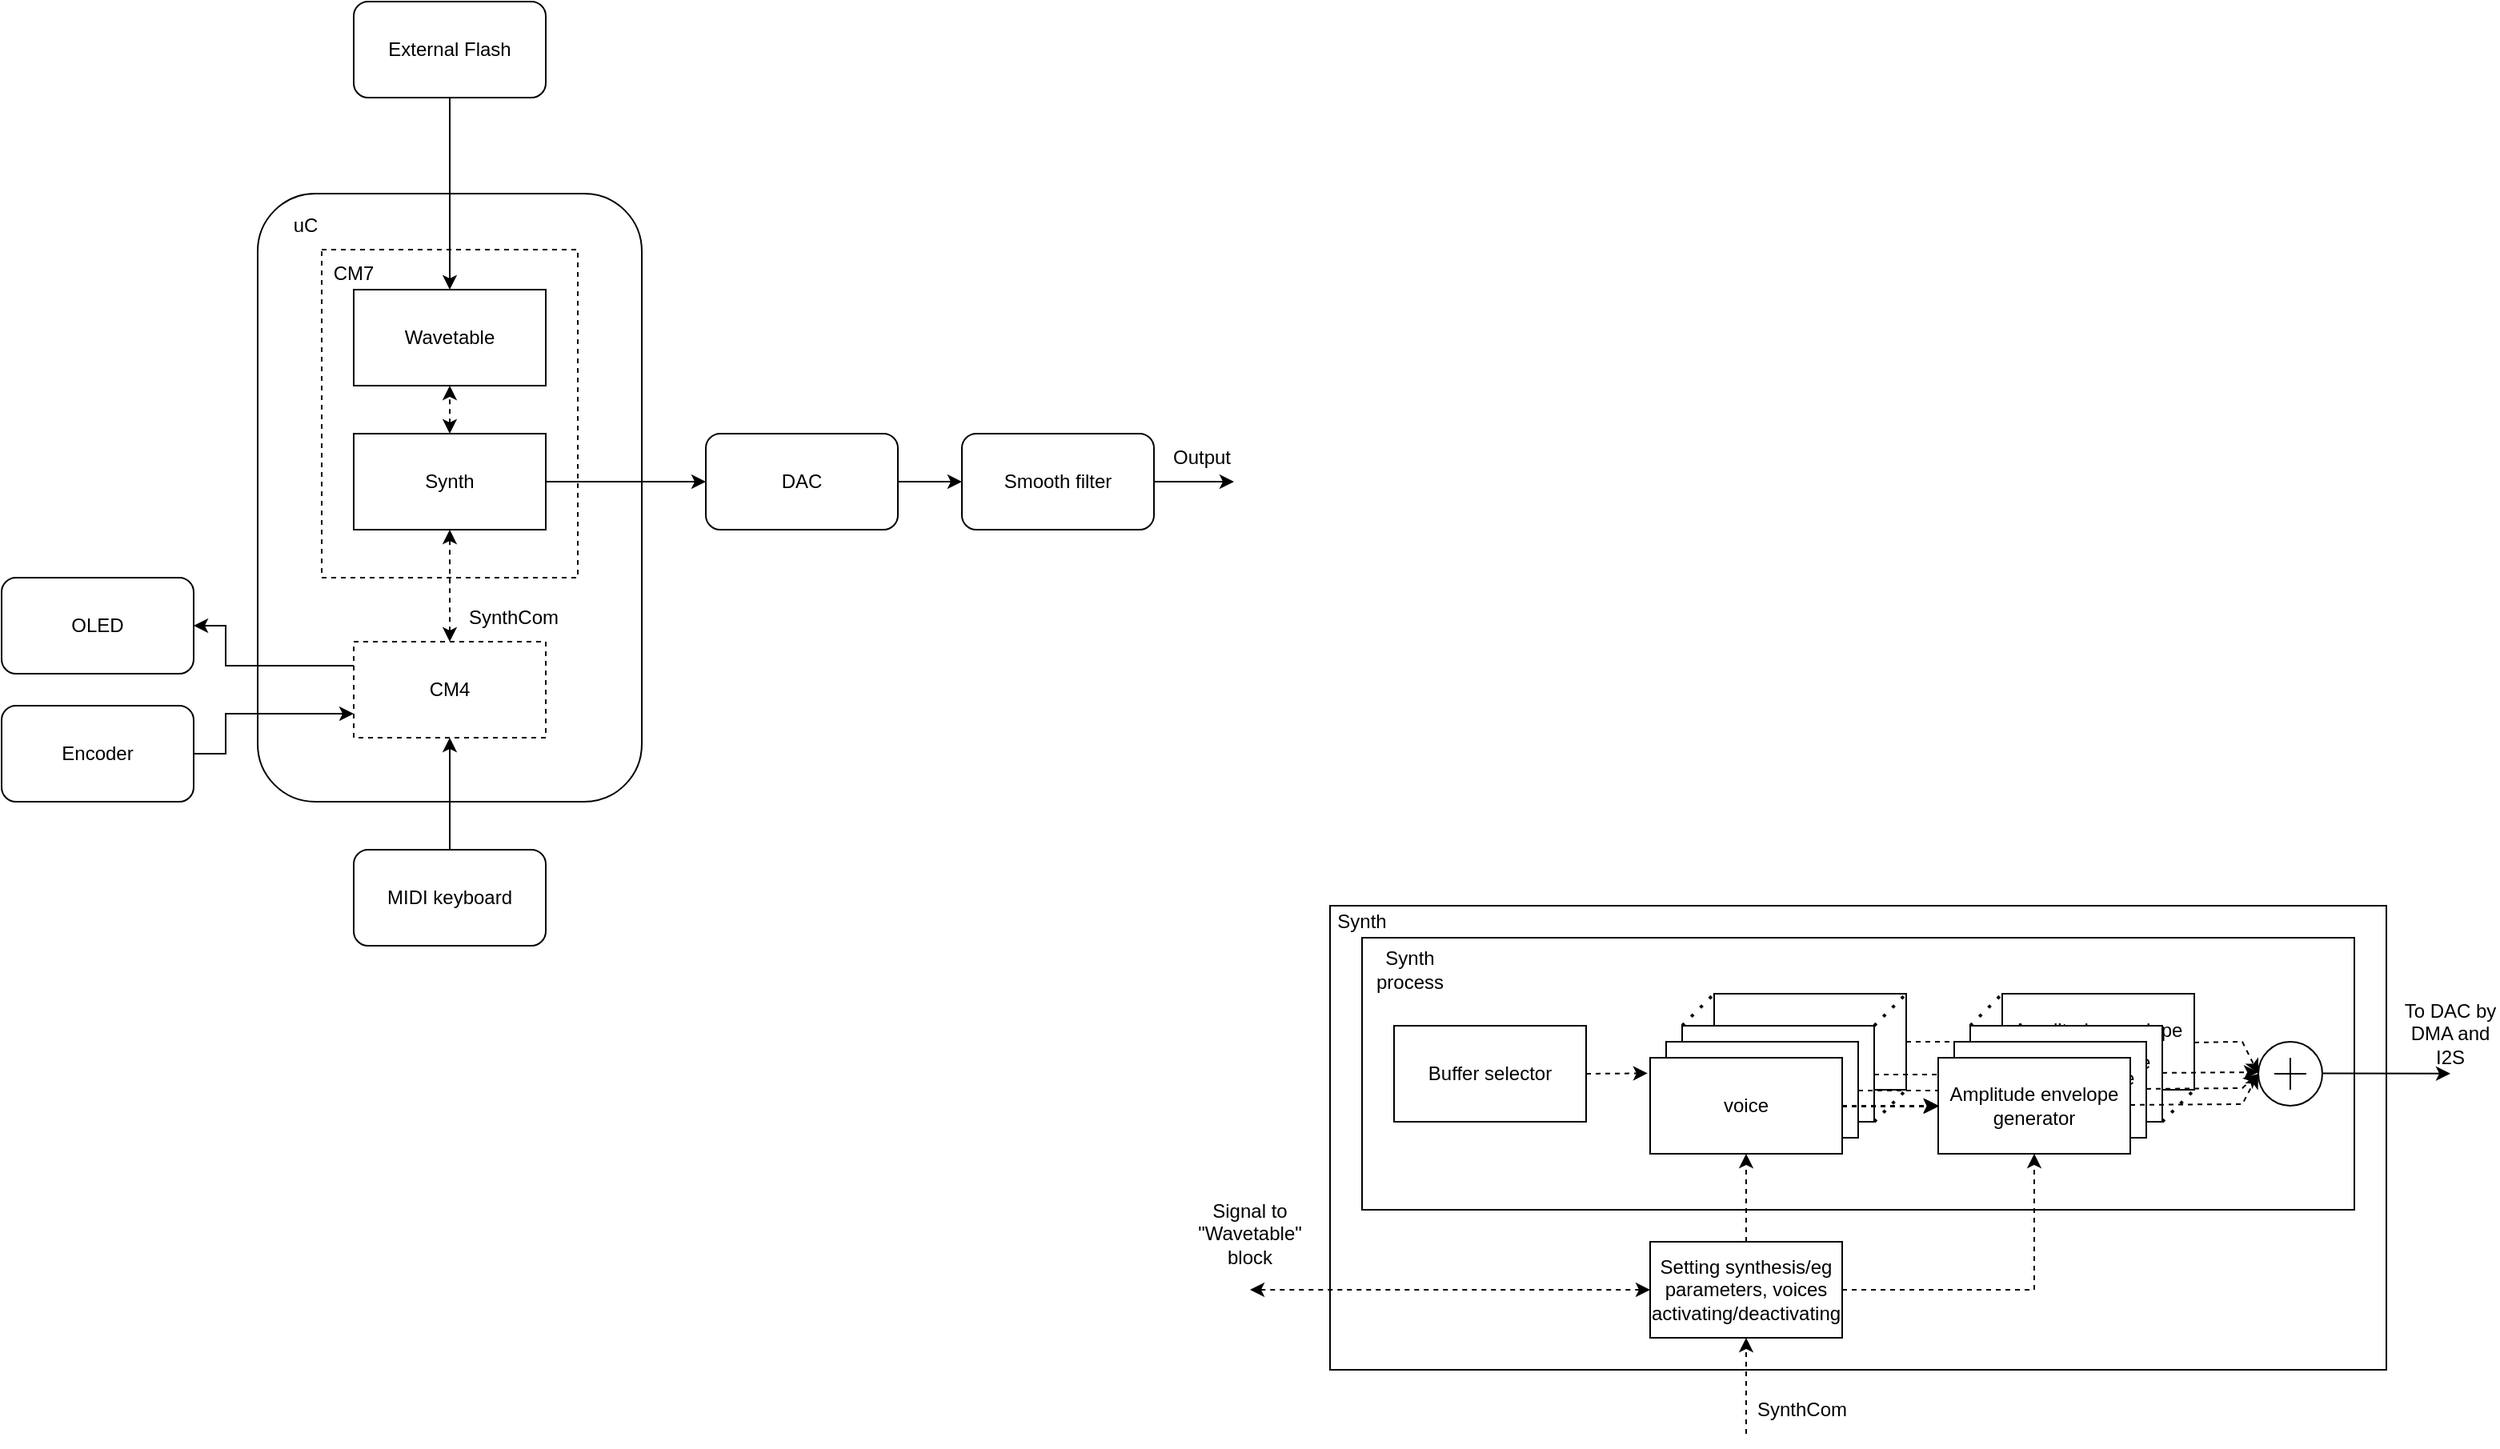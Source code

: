 <mxfile version="16.0.3" type="github">
  <diagram id="5cSsOeWGvjAQ2Ak-Ryve" name="Page-1">
    <mxGraphModel dx="1585" dy="868" grid="1" gridSize="10" guides="1" tooltips="1" connect="1" arrows="1" fold="1" page="1" pageScale="1" pageWidth="1654" pageHeight="1169" math="0" shadow="0">
      <root>
        <mxCell id="0" />
        <mxCell id="1" parent="0" />
        <mxCell id="fs4cdyZ-lPKIgxJvVlQ3-1" value="" style="rounded=0;whiteSpace=wrap;html=1;" parent="1" vertex="1">
          <mxGeometry x="870" y="605" width="660" height="290" as="geometry" />
        </mxCell>
        <mxCell id="fs4cdyZ-lPKIgxJvVlQ3-2" value="MIDI keyboard" style="rounded=1;whiteSpace=wrap;html=1;" parent="1" vertex="1">
          <mxGeometry x="260" y="570" width="120" height="60" as="geometry" />
        </mxCell>
        <mxCell id="fs4cdyZ-lPKIgxJvVlQ3-3" value="" style="rounded=1;whiteSpace=wrap;html=1;glass=0;sketch=0;shadow=0;" parent="1" vertex="1">
          <mxGeometry x="200" y="160" width="240" height="380" as="geometry" />
        </mxCell>
        <mxCell id="fs4cdyZ-lPKIgxJvVlQ3-4" value="uC" style="text;html=1;strokeColor=none;fillColor=none;align=center;verticalAlign=middle;whiteSpace=wrap;rounded=0;" parent="1" vertex="1">
          <mxGeometry x="200" y="165" width="60" height="30" as="geometry" />
        </mxCell>
        <mxCell id="fs4cdyZ-lPKIgxJvVlQ3-5" value="" style="rounded=0;whiteSpace=wrap;html=1;dashed=1;" parent="1" vertex="1">
          <mxGeometry x="260" y="440" width="120" height="60" as="geometry" />
        </mxCell>
        <mxCell id="fs4cdyZ-lPKIgxJvVlQ3-6" value="" style="rounded=0;whiteSpace=wrap;html=1;dashed=1;" parent="1" vertex="1">
          <mxGeometry x="240" y="195" width="160" height="205" as="geometry" />
        </mxCell>
        <mxCell id="fs4cdyZ-lPKIgxJvVlQ3-7" value="CM7" style="text;html=1;strokeColor=none;fillColor=none;align=center;verticalAlign=middle;whiteSpace=wrap;rounded=0;dashed=1;" parent="1" vertex="1">
          <mxGeometry x="230" y="195" width="60" height="30" as="geometry" />
        </mxCell>
        <mxCell id="fs4cdyZ-lPKIgxJvVlQ3-8" value="CM4" style="text;html=1;strokeColor=none;fillColor=none;align=center;verticalAlign=middle;whiteSpace=wrap;rounded=0;dashed=1;" parent="1" vertex="1">
          <mxGeometry x="290" y="455" width="60" height="30" as="geometry" />
        </mxCell>
        <mxCell id="fs4cdyZ-lPKIgxJvVlQ3-9" value="" style="endArrow=classic;startArrow=classic;html=1;rounded=0;entryX=0.5;entryY=1;entryDx=0;entryDy=0;dashed=1;" parent="1" target="fs4cdyZ-lPKIgxJvVlQ3-11" edge="1">
          <mxGeometry width="50" height="50" relative="1" as="geometry">
            <mxPoint x="320" y="440" as="sourcePoint" />
            <mxPoint x="390" y="380" as="targetPoint" />
          </mxGeometry>
        </mxCell>
        <mxCell id="fs4cdyZ-lPKIgxJvVlQ3-10" value="SynthCom" style="text;html=1;strokeColor=none;fillColor=none;align=center;verticalAlign=middle;whiteSpace=wrap;rounded=0;dashed=1;" parent="1" vertex="1">
          <mxGeometry x="330" y="410" width="60" height="30" as="geometry" />
        </mxCell>
        <mxCell id="fs4cdyZ-lPKIgxJvVlQ3-11" value="Synth" style="rounded=0;whiteSpace=wrap;html=1;" parent="1" vertex="1">
          <mxGeometry x="260" y="310" width="120" height="60" as="geometry" />
        </mxCell>
        <mxCell id="fs4cdyZ-lPKIgxJvVlQ3-12" value="" style="endArrow=classic;html=1;rounded=0;exitX=0.5;exitY=0;exitDx=0;exitDy=0;entryX=0.5;entryY=1;entryDx=0;entryDy=0;" parent="1" source="fs4cdyZ-lPKIgxJvVlQ3-2" target="fs4cdyZ-lPKIgxJvVlQ3-5" edge="1">
          <mxGeometry width="50" height="50" relative="1" as="geometry">
            <mxPoint x="380" y="490" as="sourcePoint" />
            <mxPoint x="430" y="440" as="targetPoint" />
          </mxGeometry>
        </mxCell>
        <mxCell id="fs4cdyZ-lPKIgxJvVlQ3-13" value="OLED" style="rounded=1;whiteSpace=wrap;html=1;" parent="1" vertex="1">
          <mxGeometry x="40" y="400" width="120" height="60" as="geometry" />
        </mxCell>
        <mxCell id="fs4cdyZ-lPKIgxJvVlQ3-14" value="Encoder" style="rounded=1;whiteSpace=wrap;html=1;" parent="1" vertex="1">
          <mxGeometry x="40" y="480" width="120" height="60" as="geometry" />
        </mxCell>
        <mxCell id="fs4cdyZ-lPKIgxJvVlQ3-15" value="" style="endArrow=classic;html=1;rounded=0;exitX=0;exitY=0.25;exitDx=0;exitDy=0;entryX=1;entryY=0.5;entryDx=0;entryDy=0;" parent="1" source="fs4cdyZ-lPKIgxJvVlQ3-5" target="fs4cdyZ-lPKIgxJvVlQ3-13" edge="1">
          <mxGeometry width="50" height="50" relative="1" as="geometry">
            <mxPoint x="230" y="480" as="sourcePoint" />
            <mxPoint x="190" y="475" as="targetPoint" />
            <Array as="points">
              <mxPoint x="180" y="455" />
              <mxPoint x="180" y="450" />
              <mxPoint x="180" y="430" />
            </Array>
          </mxGeometry>
        </mxCell>
        <mxCell id="fs4cdyZ-lPKIgxJvVlQ3-16" value="" style="endArrow=classic;html=1;rounded=0;exitX=1;exitY=0.5;exitDx=0;exitDy=0;entryX=0;entryY=0.75;entryDx=0;entryDy=0;" parent="1" source="fs4cdyZ-lPKIgxJvVlQ3-14" target="fs4cdyZ-lPKIgxJvVlQ3-5" edge="1">
          <mxGeometry width="50" height="50" relative="1" as="geometry">
            <mxPoint x="230" y="480" as="sourcePoint" />
            <mxPoint x="220" y="540" as="targetPoint" />
            <Array as="points">
              <mxPoint x="180" y="510" />
              <mxPoint x="180" y="485" />
            </Array>
          </mxGeometry>
        </mxCell>
        <mxCell id="fs4cdyZ-lPKIgxJvVlQ3-17" value="DAC" style="rounded=1;whiteSpace=wrap;html=1;" parent="1" vertex="1">
          <mxGeometry x="480" y="310" width="120" height="60" as="geometry" />
        </mxCell>
        <mxCell id="fs4cdyZ-lPKIgxJvVlQ3-18" value="" style="endArrow=classic;html=1;rounded=0;exitX=1;exitY=0.5;exitDx=0;exitDy=0;" parent="1" source="fs4cdyZ-lPKIgxJvVlQ3-11" edge="1">
          <mxGeometry width="50" height="50" relative="1" as="geometry">
            <mxPoint x="410" y="340" as="sourcePoint" />
            <mxPoint x="480" y="340" as="targetPoint" />
          </mxGeometry>
        </mxCell>
        <mxCell id="fs4cdyZ-lPKIgxJvVlQ3-19" value="Smooth filter" style="rounded=1;whiteSpace=wrap;html=1;" parent="1" vertex="1">
          <mxGeometry x="640" y="310" width="120" height="60" as="geometry" />
        </mxCell>
        <mxCell id="fs4cdyZ-lPKIgxJvVlQ3-20" value="" style="endArrow=classic;html=1;rounded=0;exitX=1;exitY=0.5;exitDx=0;exitDy=0;entryX=0;entryY=0.5;entryDx=0;entryDy=0;" parent="1" source="fs4cdyZ-lPKIgxJvVlQ3-17" target="fs4cdyZ-lPKIgxJvVlQ3-19" edge="1">
          <mxGeometry width="50" height="50" relative="1" as="geometry">
            <mxPoint x="490" y="370" as="sourcePoint" />
            <mxPoint x="540" y="320" as="targetPoint" />
          </mxGeometry>
        </mxCell>
        <mxCell id="fs4cdyZ-lPKIgxJvVlQ3-21" value="" style="endArrow=classic;html=1;rounded=0;exitX=1;exitY=0.5;exitDx=0;exitDy=0;" parent="1" source="fs4cdyZ-lPKIgxJvVlQ3-19" edge="1">
          <mxGeometry width="50" height="50" relative="1" as="geometry">
            <mxPoint x="810" y="340" as="sourcePoint" />
            <mxPoint x="810" y="340" as="targetPoint" />
          </mxGeometry>
        </mxCell>
        <mxCell id="fs4cdyZ-lPKIgxJvVlQ3-22" value="Output" style="text;html=1;strokeColor=none;fillColor=none;align=center;verticalAlign=middle;whiteSpace=wrap;rounded=0;" parent="1" vertex="1">
          <mxGeometry x="760" y="310" width="60" height="30" as="geometry" />
        </mxCell>
        <mxCell id="fs4cdyZ-lPKIgxJvVlQ3-23" value="External Flash" style="rounded=1;whiteSpace=wrap;html=1;" parent="1" vertex="1">
          <mxGeometry x="260" y="40" width="120" height="60" as="geometry" />
        </mxCell>
        <mxCell id="fs4cdyZ-lPKIgxJvVlQ3-24" value="" style="endArrow=classic;html=1;rounded=0;exitX=0.5;exitY=1;exitDx=0;exitDy=0;entryX=0.5;entryY=0;entryDx=0;entryDy=0;" parent="1" source="fs4cdyZ-lPKIgxJvVlQ3-23" target="fs4cdyZ-lPKIgxJvVlQ3-25" edge="1">
          <mxGeometry width="50" height="50" relative="1" as="geometry">
            <mxPoint x="360" y="180" as="sourcePoint" />
            <mxPoint x="310" y="120" as="targetPoint" />
          </mxGeometry>
        </mxCell>
        <mxCell id="fs4cdyZ-lPKIgxJvVlQ3-25" value="Wavetable" style="rounded=0;whiteSpace=wrap;html=1;" parent="1" vertex="1">
          <mxGeometry x="260" y="220" width="120" height="60" as="geometry" />
        </mxCell>
        <mxCell id="fs4cdyZ-lPKIgxJvVlQ3-26" value="" style="endArrow=classic;startArrow=classic;html=1;rounded=0;exitX=0.5;exitY=0;exitDx=0;exitDy=0;entryX=0.5;entryY=1;entryDx=0;entryDy=0;dashed=1;" parent="1" source="fs4cdyZ-lPKIgxJvVlQ3-11" target="fs4cdyZ-lPKIgxJvVlQ3-25" edge="1">
          <mxGeometry width="50" height="50" relative="1" as="geometry">
            <mxPoint x="350" y="260" as="sourcePoint" />
            <mxPoint x="400" y="210" as="targetPoint" />
          </mxGeometry>
        </mxCell>
        <mxCell id="fs4cdyZ-lPKIgxJvVlQ3-27" value="Synth" style="text;html=1;strokeColor=none;fillColor=none;align=center;verticalAlign=middle;whiteSpace=wrap;rounded=0;" parent="1" vertex="1">
          <mxGeometry x="860" y="600" width="60" height="30" as="geometry" />
        </mxCell>
        <mxCell id="fs4cdyZ-lPKIgxJvVlQ3-28" value="Setting synthesis/eg parameters, voices activating/deactivating" style="rounded=0;whiteSpace=wrap;html=1;" parent="1" vertex="1">
          <mxGeometry x="1070" y="815" width="120" height="60" as="geometry" />
        </mxCell>
        <mxCell id="fs4cdyZ-lPKIgxJvVlQ3-29" value="" style="endArrow=classic;startArrow=none;html=1;rounded=0;entryX=0.5;entryY=1;entryDx=0;entryDy=0;startFill=0;dashed=1;" parent="1" target="fs4cdyZ-lPKIgxJvVlQ3-28" edge="1">
          <mxGeometry width="50" height="50" relative="1" as="geometry">
            <mxPoint x="1130" y="935" as="sourcePoint" />
            <mxPoint x="1010" y="905" as="targetPoint" />
          </mxGeometry>
        </mxCell>
        <mxCell id="fs4cdyZ-lPKIgxJvVlQ3-30" value="" style="rounded=0;whiteSpace=wrap;html=1;" parent="1" vertex="1">
          <mxGeometry x="890" y="625" width="620" height="170" as="geometry" />
        </mxCell>
        <mxCell id="fs4cdyZ-lPKIgxJvVlQ3-31" value="SynthCom" style="text;html=1;strokeColor=none;fillColor=none;align=center;verticalAlign=middle;whiteSpace=wrap;rounded=0;dashed=1;" parent="1" vertex="1">
          <mxGeometry x="1135" y="905" width="60" height="30" as="geometry" />
        </mxCell>
        <mxCell id="fs4cdyZ-lPKIgxJvVlQ3-32" value="" style="endArrow=classic;startArrow=classic;html=1;rounded=0;startFill=1;dashed=1;exitX=0;exitY=0.5;exitDx=0;exitDy=0;" parent="1" source="fs4cdyZ-lPKIgxJvVlQ3-28" edge="1">
          <mxGeometry width="50" height="50" relative="1" as="geometry">
            <mxPoint x="1000" y="945" as="sourcePoint" />
            <mxPoint x="820" y="845" as="targetPoint" />
          </mxGeometry>
        </mxCell>
        <mxCell id="fs4cdyZ-lPKIgxJvVlQ3-33" value="&#xa;&#xa;&lt;span style=&quot;color: rgb(0, 0, 0); font-family: helvetica; font-size: 12px; font-style: normal; font-weight: 400; letter-spacing: normal; text-align: center; text-indent: 0px; text-transform: none; word-spacing: 0px; background-color: rgb(248, 249, 250); display: inline; float: none;&quot;&gt;voice&lt;/span&gt;&#xa;&#xa;" style="rounded=0;whiteSpace=wrap;html=1;" parent="1" vertex="1">
          <mxGeometry x="1110" y="660" width="120" height="60" as="geometry" />
        </mxCell>
        <mxCell id="fs4cdyZ-lPKIgxJvVlQ3-34" value="" style="rounded=0;whiteSpace=wrap;html=1;" parent="1" vertex="1">
          <mxGeometry x="1090" y="680" width="120" height="60" as="geometry" />
        </mxCell>
        <mxCell id="fs4cdyZ-lPKIgxJvVlQ3-35" value="" style="rounded=0;whiteSpace=wrap;html=1;" parent="1" vertex="1">
          <mxGeometry x="1080" y="690" width="120" height="60" as="geometry" />
        </mxCell>
        <mxCell id="fs4cdyZ-lPKIgxJvVlQ3-36" value="" style="endArrow=none;dashed=1;html=1;dashPattern=1 3;strokeWidth=2;rounded=0;exitX=1;exitY=0;exitDx=0;exitDy=0;" parent="1" edge="1">
          <mxGeometry width="50" height="50" relative="1" as="geometry">
            <mxPoint x="1210" y="740" as="sourcePoint" />
            <mxPoint x="1230" y="720" as="targetPoint" />
            <Array as="points">
              <mxPoint x="1210" y="740" />
            </Array>
          </mxGeometry>
        </mxCell>
        <mxCell id="fs4cdyZ-lPKIgxJvVlQ3-37" value="" style="endArrow=none;dashed=1;html=1;dashPattern=1 3;strokeWidth=2;rounded=0;exitX=1;exitY=0;exitDx=0;exitDy=0;" parent="1" edge="1">
          <mxGeometry width="50" height="50" relative="1" as="geometry">
            <mxPoint x="1090" y="680" as="sourcePoint" />
            <mxPoint x="1110" y="660" as="targetPoint" />
          </mxGeometry>
        </mxCell>
        <mxCell id="fs4cdyZ-lPKIgxJvVlQ3-38" value="voice" style="rounded=0;whiteSpace=wrap;html=1;" parent="1" vertex="1">
          <mxGeometry x="1070" y="700" width="120" height="60" as="geometry" />
        </mxCell>
        <mxCell id="fs4cdyZ-lPKIgxJvVlQ3-39" value="" style="endArrow=none;dashed=1;html=1;dashPattern=1 3;strokeWidth=2;rounded=0;exitX=1;exitY=0;exitDx=0;exitDy=0;" parent="1" edge="1">
          <mxGeometry width="50" height="50" relative="1" as="geometry">
            <mxPoint x="1210" y="680" as="sourcePoint" />
            <mxPoint x="1230" y="660" as="targetPoint" />
            <Array as="points">
              <mxPoint x="1210" y="680" />
            </Array>
          </mxGeometry>
        </mxCell>
        <mxCell id="fs4cdyZ-lPKIgxJvVlQ3-40" value="Signal to &quot;Wavetable&quot; block" style="text;html=1;strokeColor=none;fillColor=none;align=center;verticalAlign=middle;whiteSpace=wrap;rounded=0;" parent="1" vertex="1">
          <mxGeometry x="790" y="795" width="60" height="30" as="geometry" />
        </mxCell>
        <mxCell id="fs4cdyZ-lPKIgxJvVlQ3-41" value="" style="endArrow=none;dashed=1;html=1;dashPattern=1 3;strokeWidth=2;rounded=0;exitX=1;exitY=0;exitDx=0;exitDy=0;" parent="1" edge="1">
          <mxGeometry width="50" height="50" relative="1" as="geometry">
            <mxPoint x="1270" y="680" as="sourcePoint" />
            <mxPoint x="1290" y="660" as="targetPoint" />
          </mxGeometry>
        </mxCell>
        <mxCell id="fs4cdyZ-lPKIgxJvVlQ3-42" value="" style="endArrow=none;dashed=1;html=1;dashPattern=1 3;strokeWidth=2;rounded=0;exitX=1;exitY=0;exitDx=0;exitDy=0;" parent="1" edge="1">
          <mxGeometry width="50" height="50" relative="1" as="geometry">
            <mxPoint x="1390" y="680" as="sourcePoint" />
            <mxPoint x="1410" y="660" as="targetPoint" />
          </mxGeometry>
        </mxCell>
        <mxCell id="fs4cdyZ-lPKIgxJvVlQ3-43" value="" style="endArrow=none;dashed=1;html=1;dashPattern=1 3;strokeWidth=2;rounded=0;exitX=1;exitY=0;exitDx=0;exitDy=0;" parent="1" edge="1">
          <mxGeometry width="50" height="50" relative="1" as="geometry">
            <mxPoint x="1390" y="740" as="sourcePoint" />
            <mxPoint x="1410" y="720" as="targetPoint" />
          </mxGeometry>
        </mxCell>
        <mxCell id="fs4cdyZ-lPKIgxJvVlQ3-44" value="" style="endArrow=classic;startArrow=none;html=1;rounded=0;entryX=0.5;entryY=1;entryDx=0;entryDy=0;startFill=0;dashed=1;exitX=0.5;exitY=0;exitDx=0;exitDy=0;" parent="1" source="fs4cdyZ-lPKIgxJvVlQ3-28" target="fs4cdyZ-lPKIgxJvVlQ3-38" edge="1">
          <mxGeometry width="50" height="50" relative="1" as="geometry">
            <mxPoint x="979.53" y="805" as="sourcePoint" />
            <mxPoint x="979.53" y="740" as="targetPoint" />
          </mxGeometry>
        </mxCell>
        <mxCell id="fs4cdyZ-lPKIgxJvVlQ3-45" value="" style="endArrow=classic;startArrow=none;html=1;rounded=0;startFill=0;dashed=1;exitX=1;exitY=0.5;exitDx=0;exitDy=0;" parent="1" edge="1">
          <mxGeometry width="50" height="50" relative="1" as="geometry">
            <mxPoint x="1230" y="690" as="sourcePoint" />
            <mxPoint x="1290" y="690" as="targetPoint" />
          </mxGeometry>
        </mxCell>
        <mxCell id="fs4cdyZ-lPKIgxJvVlQ3-46" value="Amplitude envelope generators" style="rounded=0;whiteSpace=wrap;html=1;" parent="1" vertex="1">
          <mxGeometry x="1290" y="660" width="120" height="60" as="geometry" />
        </mxCell>
        <mxCell id="fs4cdyZ-lPKIgxJvVlQ3-47" value="" style="endArrow=classic;startArrow=none;html=1;rounded=0;startFill=0;dashed=1;exitX=1;exitY=0.5;exitDx=0;exitDy=0;" parent="1" edge="1">
          <mxGeometry width="50" height="50" relative="1" as="geometry">
            <mxPoint x="1210" y="710.5" as="sourcePoint" />
            <mxPoint x="1270" y="710.5" as="targetPoint" />
          </mxGeometry>
        </mxCell>
        <mxCell id="fs4cdyZ-lPKIgxJvVlQ3-48" value="Amplitude envelope generators" style="rounded=0;whiteSpace=wrap;html=1;" parent="1" vertex="1">
          <mxGeometry x="1270" y="680" width="120" height="60" as="geometry" />
        </mxCell>
        <mxCell id="fs4cdyZ-lPKIgxJvVlQ3-49" value="" style="endArrow=classic;startArrow=none;html=1;rounded=0;startFill=0;dashed=1;exitX=1;exitY=0.5;exitDx=0;exitDy=0;" parent="1" edge="1">
          <mxGeometry width="50" height="50" relative="1" as="geometry">
            <mxPoint x="1200" y="720.5" as="sourcePoint" />
            <mxPoint x="1260" y="720.5" as="targetPoint" />
          </mxGeometry>
        </mxCell>
        <mxCell id="fs4cdyZ-lPKIgxJvVlQ3-50" value="Amplitude envelope generators" style="rounded=0;whiteSpace=wrap;html=1;" parent="1" vertex="1">
          <mxGeometry x="1260" y="690" width="120" height="60" as="geometry" />
        </mxCell>
        <mxCell id="fs4cdyZ-lPKIgxJvVlQ3-51" value="" style="endArrow=classic;startArrow=none;html=1;rounded=0;startFill=0;dashed=1;exitX=1;exitY=0.5;exitDx=0;exitDy=0;" parent="1" edge="1">
          <mxGeometry width="50" height="50" relative="1" as="geometry">
            <mxPoint x="1190" y="730.5" as="sourcePoint" />
            <mxPoint x="1250" y="730.5" as="targetPoint" />
          </mxGeometry>
        </mxCell>
        <mxCell id="fs4cdyZ-lPKIgxJvVlQ3-52" value="Amplitude envelope generator" style="rounded=0;whiteSpace=wrap;html=1;" parent="1" vertex="1">
          <mxGeometry x="1250" y="700" width="120" height="60" as="geometry" />
        </mxCell>
        <mxCell id="fs4cdyZ-lPKIgxJvVlQ3-53" value="" style="endArrow=classic;html=1;rounded=0;dashed=1;exitX=1;exitY=0.5;exitDx=0;exitDy=0;entryX=0.5;entryY=1;entryDx=0;entryDy=0;" parent="1" source="fs4cdyZ-lPKIgxJvVlQ3-28" target="fs4cdyZ-lPKIgxJvVlQ3-52" edge="1">
          <mxGeometry width="50" height="50" relative="1" as="geometry">
            <mxPoint x="1050" y="825" as="sourcePoint" />
            <mxPoint x="1100" y="775" as="targetPoint" />
            <Array as="points">
              <mxPoint x="1310" y="845" />
            </Array>
          </mxGeometry>
        </mxCell>
        <mxCell id="fs4cdyZ-lPKIgxJvVlQ3-54" value="Buffer selector" style="rounded=0;whiteSpace=wrap;html=1;shadow=0;glass=0;sketch=0;" parent="1" vertex="1">
          <mxGeometry x="910" y="680" width="120" height="60" as="geometry" />
        </mxCell>
        <mxCell id="fs4cdyZ-lPKIgxJvVlQ3-55" value="" style="endArrow=classic;html=1;rounded=0;dashed=1;exitX=1;exitY=0.5;exitDx=0;exitDy=0;entryX=-0.013;entryY=0.162;entryDx=0;entryDy=0;entryPerimeter=0;" parent="1" source="fs4cdyZ-lPKIgxJvVlQ3-54" target="fs4cdyZ-lPKIgxJvVlQ3-38" edge="1">
          <mxGeometry width="50" height="50" relative="1" as="geometry">
            <mxPoint x="1080" y="775" as="sourcePoint" />
            <mxPoint x="1130" y="725" as="targetPoint" />
          </mxGeometry>
        </mxCell>
        <mxCell id="fs4cdyZ-lPKIgxJvVlQ3-56" value="Synth process" style="text;html=1;strokeColor=none;fillColor=none;align=center;verticalAlign=middle;whiteSpace=wrap;rounded=0;" parent="1" vertex="1">
          <mxGeometry x="890" y="630" width="60" height="30" as="geometry" />
        </mxCell>
        <mxCell id="fs4cdyZ-lPKIgxJvVlQ3-57" value="" style="endArrow=classic;html=1;rounded=0;exitX=1;exitY=0.5;exitDx=0;exitDy=0;" parent="1" edge="1">
          <mxGeometry width="50" height="50" relative="1" as="geometry">
            <mxPoint x="1490" y="709.73" as="sourcePoint" />
            <mxPoint x="1570" y="709.93" as="targetPoint" />
          </mxGeometry>
        </mxCell>
        <mxCell id="fs4cdyZ-lPKIgxJvVlQ3-58" value="To DAC by DMA and I2S" style="text;html=1;strokeColor=none;fillColor=none;align=center;verticalAlign=middle;whiteSpace=wrap;rounded=0;shadow=0;glass=0;sketch=0;" parent="1" vertex="1">
          <mxGeometry x="1540" y="670" width="60" height="30" as="geometry" />
        </mxCell>
        <mxCell id="_vsaTvYPk_aq1BfGxIVg-1" value="" style="ellipse;whiteSpace=wrap;html=1;aspect=fixed;" vertex="1" parent="1">
          <mxGeometry x="1450" y="690" width="40" height="40" as="geometry" />
        </mxCell>
        <mxCell id="_vsaTvYPk_aq1BfGxIVg-2" value="" style="endArrow=none;html=1;rounded=0;" edge="1" parent="1">
          <mxGeometry width="50" height="50" relative="1" as="geometry">
            <mxPoint x="1470" y="720" as="sourcePoint" />
            <mxPoint x="1470" y="700" as="targetPoint" />
          </mxGeometry>
        </mxCell>
        <mxCell id="_vsaTvYPk_aq1BfGxIVg-3" value="" style="endArrow=none;html=1;rounded=0;" edge="1" parent="1">
          <mxGeometry width="50" height="50" relative="1" as="geometry">
            <mxPoint x="1460" y="710" as="sourcePoint" />
            <mxPoint x="1480" y="710" as="targetPoint" />
          </mxGeometry>
        </mxCell>
        <mxCell id="_vsaTvYPk_aq1BfGxIVg-4" value="" style="endArrow=classic;startArrow=none;html=1;rounded=0;startFill=0;dashed=1;exitX=1;exitY=0.5;exitDx=0;exitDy=0;" edge="1" parent="1">
          <mxGeometry width="50" height="50" relative="1" as="geometry">
            <mxPoint x="1190" y="730" as="sourcePoint" />
            <mxPoint x="1250" y="730" as="targetPoint" />
          </mxGeometry>
        </mxCell>
        <mxCell id="_vsaTvYPk_aq1BfGxIVg-5" value="" style="endArrow=classic;startArrow=none;html=1;rounded=0;startFill=0;dashed=1;exitX=1;exitY=0.5;exitDx=0;exitDy=0;" edge="1" parent="1">
          <mxGeometry width="50" height="50" relative="1" as="geometry">
            <mxPoint x="1190" y="730" as="sourcePoint" />
            <mxPoint x="1250" y="730" as="targetPoint" />
          </mxGeometry>
        </mxCell>
        <mxCell id="_vsaTvYPk_aq1BfGxIVg-6" value="" style="endArrow=classic;startArrow=none;html=1;rounded=0;startFill=0;dashed=1;exitX=1;exitY=0.5;exitDx=0;exitDy=0;" edge="1" parent="1">
          <mxGeometry width="50" height="50" relative="1" as="geometry">
            <mxPoint x="1190" y="730" as="sourcePoint" />
            <mxPoint x="1250" y="730" as="targetPoint" />
          </mxGeometry>
        </mxCell>
        <mxCell id="_vsaTvYPk_aq1BfGxIVg-7" value="" style="endArrow=classic;startArrow=none;html=1;rounded=0;startFill=0;dashed=1;exitX=1;exitY=0.5;exitDx=0;exitDy=0;" edge="1" parent="1">
          <mxGeometry width="50" height="50" relative="1" as="geometry">
            <mxPoint x="1190" y="730" as="sourcePoint" />
            <mxPoint x="1250" y="730" as="targetPoint" />
          </mxGeometry>
        </mxCell>
        <mxCell id="_vsaTvYPk_aq1BfGxIVg-8" value="" style="endArrow=classic;startArrow=none;html=1;rounded=0;startFill=0;dashed=1;exitX=1;exitY=0.5;exitDx=0;exitDy=0;" edge="1" parent="1">
          <mxGeometry width="50" height="50" relative="1" as="geometry">
            <mxPoint x="1190" y="730" as="sourcePoint" />
            <mxPoint x="1250" y="730" as="targetPoint" />
          </mxGeometry>
        </mxCell>
        <mxCell id="_vsaTvYPk_aq1BfGxIVg-17" value="" style="endArrow=classic;startArrow=none;html=1;rounded=0;startFill=0;dashed=1;exitX=1;exitY=0.5;exitDx=0;exitDy=0;entryX=0;entryY=0.5;entryDx=0;entryDy=0;endSize=6;endFill=1;" edge="1" parent="1" target="_vsaTvYPk_aq1BfGxIVg-1">
          <mxGeometry width="50" height="50" relative="1" as="geometry">
            <mxPoint x="1370" y="729.46" as="sourcePoint" />
            <mxPoint x="1430" y="729.46" as="targetPoint" />
            <Array as="points">
              <mxPoint x="1440" y="729" />
            </Array>
          </mxGeometry>
        </mxCell>
        <mxCell id="_vsaTvYPk_aq1BfGxIVg-18" value="" style="endArrow=classic;startArrow=none;html=1;rounded=0;startFill=0;dashed=1;exitX=1;exitY=0.5;exitDx=0;exitDy=0;endSize=6;endFill=1;" edge="1" parent="1">
          <mxGeometry width="50" height="50" relative="1" as="geometry">
            <mxPoint x="1380" y="719.46" as="sourcePoint" />
            <mxPoint x="1450" y="710" as="targetPoint" />
            <Array as="points">
              <mxPoint x="1440" y="719" />
            </Array>
          </mxGeometry>
        </mxCell>
        <mxCell id="_vsaTvYPk_aq1BfGxIVg-19" value="" style="endArrow=classic;startArrow=none;html=1;rounded=0;startFill=0;dashed=1;exitX=1;exitY=0.5;exitDx=0;exitDy=0;endSize=6;endFill=1;" edge="1" parent="1">
          <mxGeometry width="50" height="50" relative="1" as="geometry">
            <mxPoint x="1390" y="709.46" as="sourcePoint" />
            <mxPoint x="1450" y="709" as="targetPoint" />
            <Array as="points">
              <mxPoint x="1450" y="709" />
            </Array>
          </mxGeometry>
        </mxCell>
        <mxCell id="_vsaTvYPk_aq1BfGxIVg-20" value="" style="endArrow=classic;startArrow=none;html=1;rounded=0;startFill=0;dashed=1;exitX=1;exitY=0.5;exitDx=0;exitDy=0;entryX=0;entryY=0.5;entryDx=0;entryDy=0;endSize=6;endFill=1;" edge="1" parent="1" target="_vsaTvYPk_aq1BfGxIVg-1">
          <mxGeometry width="50" height="50" relative="1" as="geometry">
            <mxPoint x="1410" y="690.46" as="sourcePoint" />
            <mxPoint x="1470.0" y="690" as="targetPoint" />
            <Array as="points">
              <mxPoint x="1440" y="690" />
            </Array>
          </mxGeometry>
        </mxCell>
      </root>
    </mxGraphModel>
  </diagram>
</mxfile>
